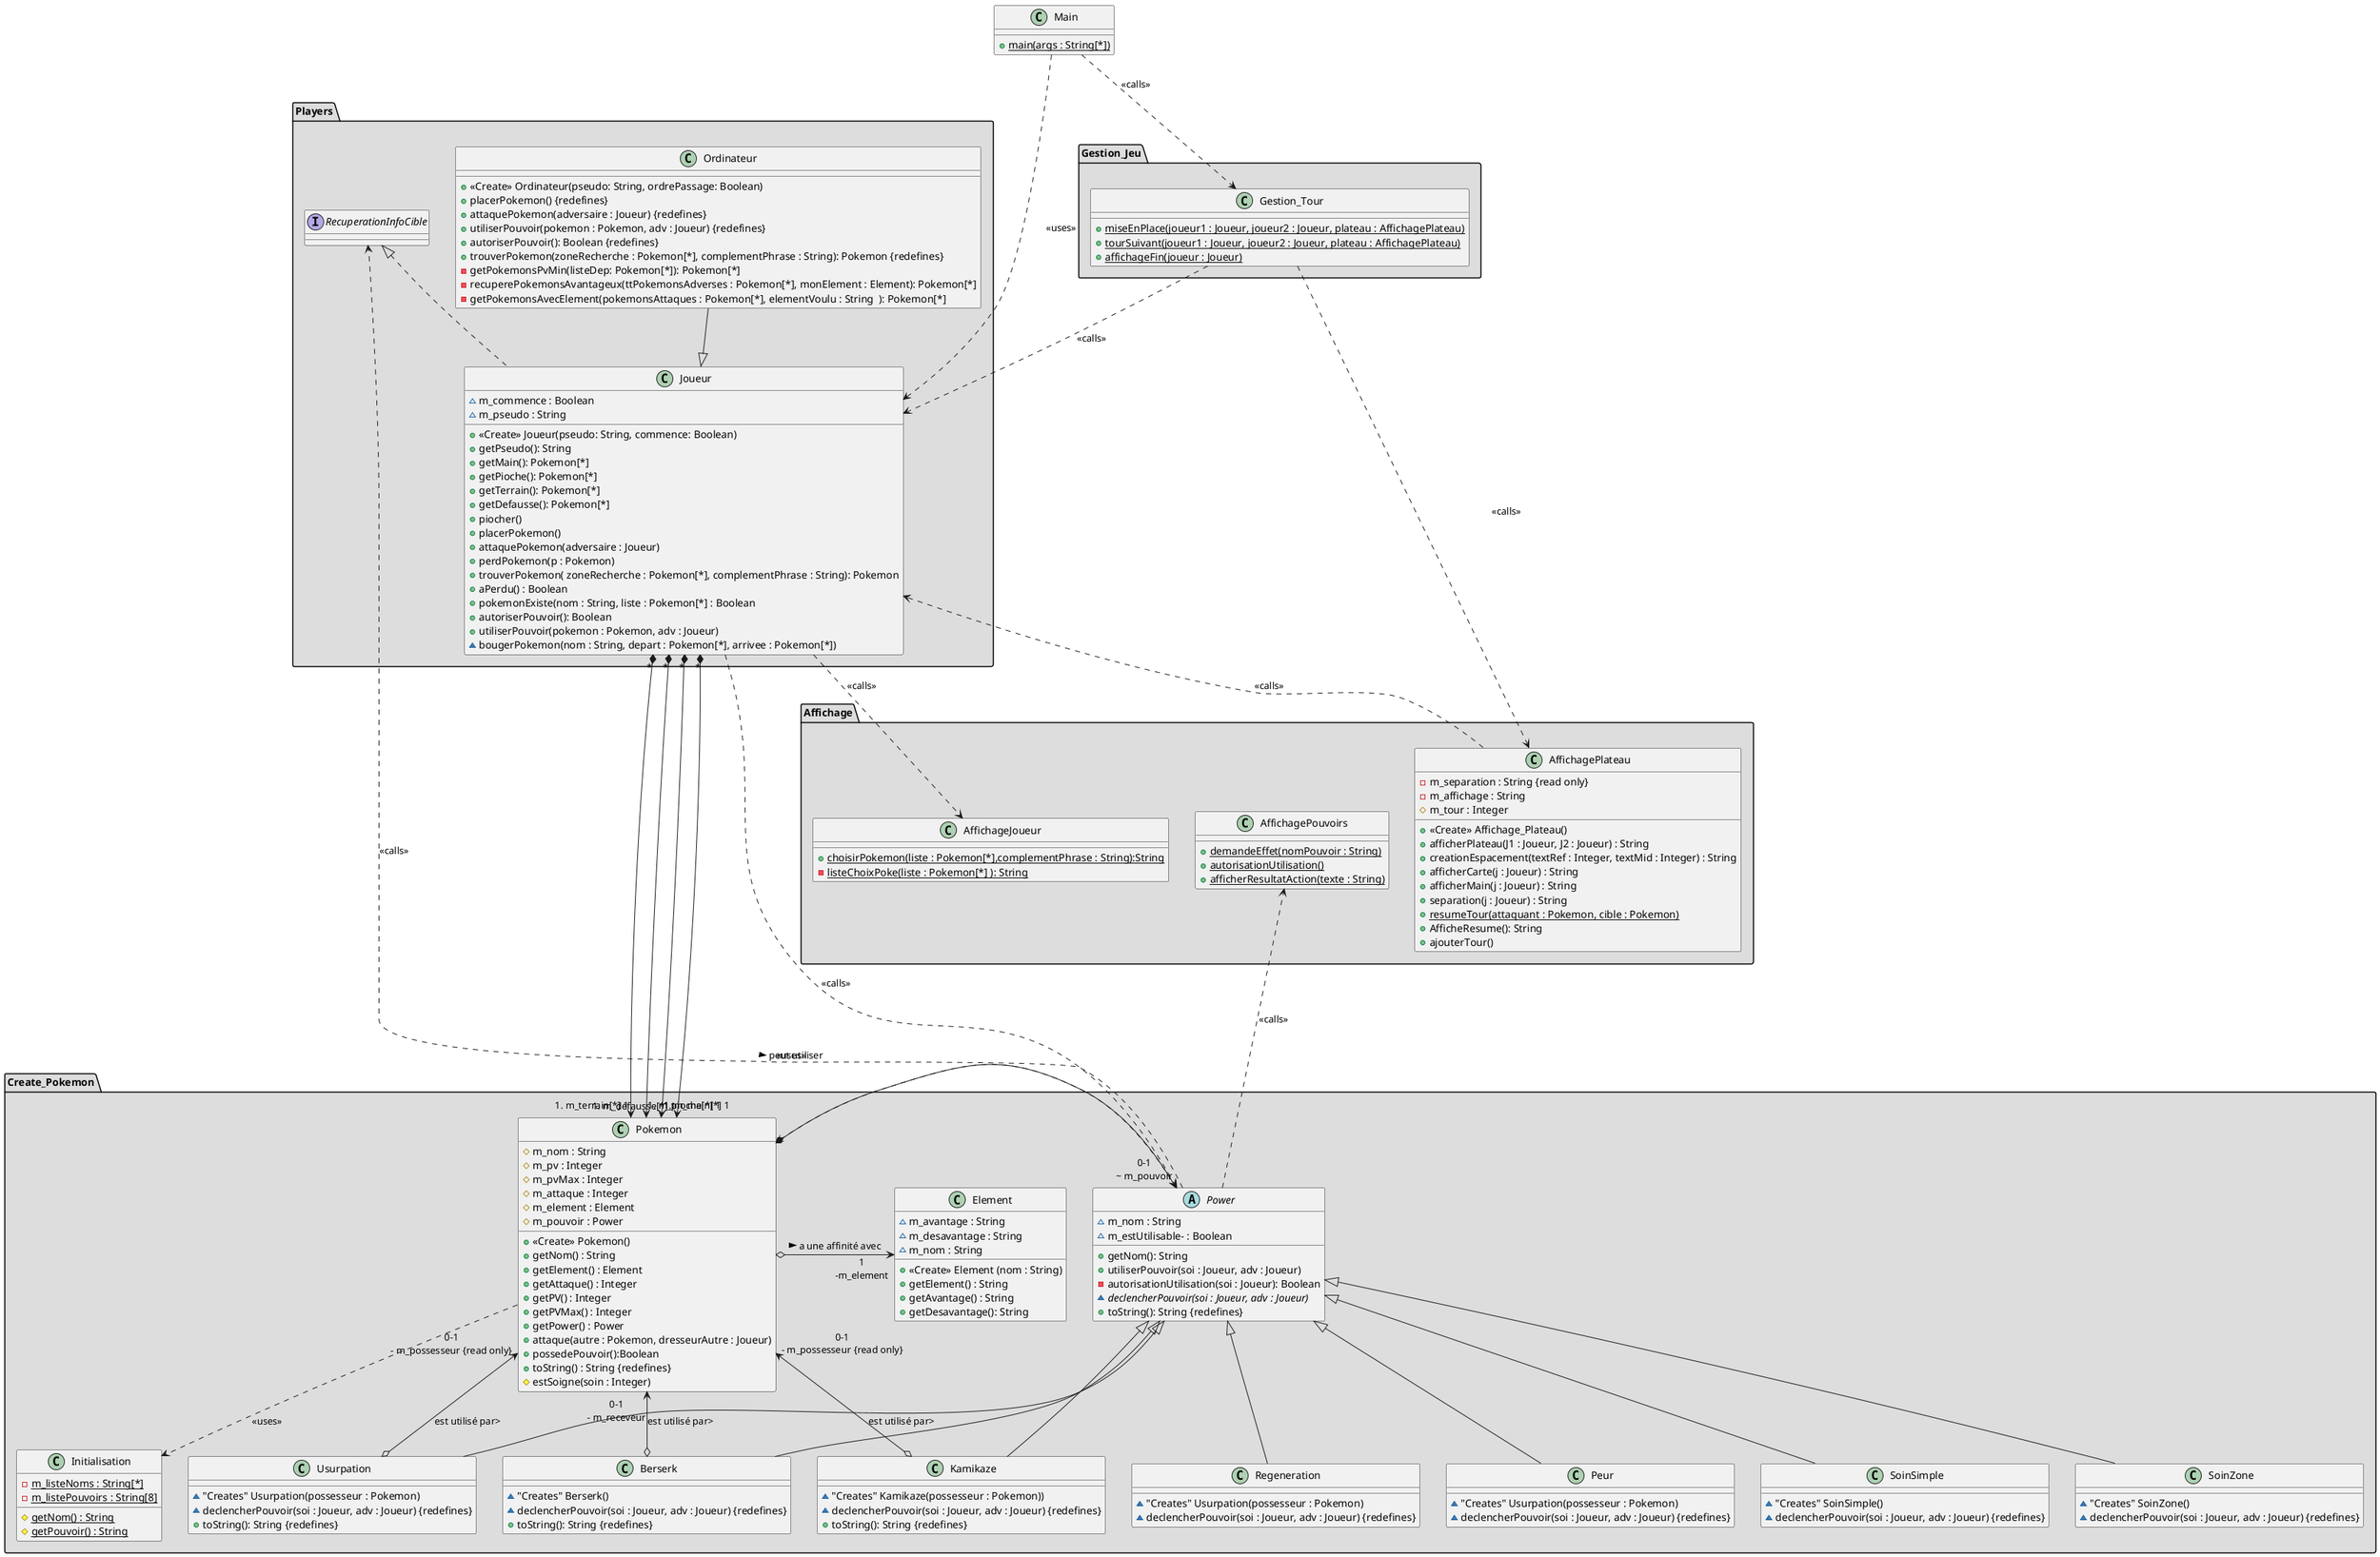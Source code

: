 @startuml

class Main
{
    + {static} main(args : String[*])
}

package "Affichage" #DDDDDD {

class AffichagePlateau
{
- m_separation : String {read only}
- m_affichage : String
# m_tour : Integer
+ <<Create>> Affichage_Plateau()
+ afficherPlateau(J1 : Joueur, J2 : Joueur) : String
+ creationEspacement(textRef : Integer, textMid : Integer) : String
+ afficherCarte(j : Joueur) : String
+ afficherMain(j : Joueur) : String
+ separation(j : Joueur) : String
+ {static} resumeTour(attaquant : Pokemon, cible : Pokemon)
+ AfficheResume(): String
+ ajouterTour()
}

class AffichagePouvoirs
{
+ {static} demandeEffet(nomPouvoir : String)
+ {static} autorisationUtilisation()
+ {static} afficherResultatAction(texte : String)
}

class AffichageJoueur
{
+ {static} choisirPokemon(liste : Pokemon[*],complementPhrase : String):String
- {static}  listeChoixPoke(liste : Pokemon[*] ): String
}

}

package "Players" #DDDDDD {

class Ordinateur
{
+ <<Create>> Ordinateur(pseudo: String, ordrePassage: Boolean)
+ placerPokemon() {redefines}
+ attaquePokemon(adversaire : Joueur) {redefines}
+ utiliserPouvoir(pokemon : Pokemon, adv : Joueur) {redefines}
+ autoriserPouvoir(): Boolean {redefines}
+ trouverPokemon(zoneRecherche : Pokemon[*], complementPhrase : String): Pokemon {redefines}
- getPokemonsPvMin(listeDep: Pokemon[*]): Pokemon[*]
- recuperePokemonsAvantageux(ttPokemonsAdverses : Pokemon[*], monElement : Element): Pokemon[*]
- getPokemonsAvecElement(pokemonsAttaques : Pokemon[*], elementVoulu : String  ): Pokemon[*]
}

class Joueur implements RecuperationInfoCible
{
~ m_commence : Boolean
~ m_pseudo : String
+ <<Create>> Joueur(pseudo: String, commence: Boolean)
+ getPseudo(): String
+ getMain(): Pokemon[*]
+ getPioche(): Pokemon[*]
+ getTerrain(): Pokemon[*]
+ getDefausse(): Pokemon[*]
+ piocher()
+ placerPokemon()
+ attaquePokemon(adversaire : Joueur)
+ perdPokemon(p : Pokemon)
+ trouverPokemon( zoneRecherche : Pokemon[*], complementPhrase : String): Pokemon
+ aPerdu() : Boolean
+ pokemonExiste(nom : String, liste : Pokemon[*] : Boolean
+ autoriserPouvoir(): Boolean
+ utiliserPouvoir(pokemon : Pokemon, adv : Joueur)
~ bougerPokemon(nom : String, depart : Pokemon[*], arrivee : Pokemon[*])
}

Interface RecuperationInfoCible{

}

}

package "Gestion_Jeu" #DDDDDD {
class Gestion_Tour
{
    + {static} miseEnPlace(joueur1 : Joueur, joueur2 : Joueur, plateau : AffichagePlateau)
    + {static} tourSuivant(joueur1 : Joueur, joueur2 : Joueur, plateau : AffichagePlateau)
    + {static} affichageFin(joueur : Joueur)

}
}
package "Create_Pokemon" #DDDDDD {

abstract class Power{
    ~ m_nom : String
    ~ m_estUtilisable- : Boolean
    + getNom(): String
    + utiliserPouvoir(soi : Joueur, adv : Joueur)
    - autorisationUtilisation(soi : Joueur): Boolean
    ~ {abstract} declencherPouvoir(soi : Joueur, adv : Joueur)
    + toString(): String {redefines}
}

class Berserk extends Power{
    ~ "Creates" Berserk()
    ~ declencherPouvoir(soi : Joueur, adv : Joueur) {redefines}
    + toString(): String {redefines}
}

class Kamikaze extends Power{
    ~ "Creates" Kamikaze(possesseur : Pokemon))
    ~ declencherPouvoir(soi : Joueur, adv : Joueur) {redefines}
    + toString(): String {redefines}
}

class SoinSimple extends Power{
    ~ "Creates" SoinSimple()
    ~ declencherPouvoir(soi : Joueur, adv : Joueur) {redefines}
}

class SoinZone extends Power{
    ~ "Creates" SoinZone()
    ~ declencherPouvoir(soi : Joueur, adv : Joueur) {redefines}
}

class Usurpation extends Power{
    ~ "Creates" Usurpation(possesseur : Pokemon)
    ~ declencherPouvoir(soi : Joueur, adv : Joueur) {redefines}
    + toString(): String {redefines}
}

class Regeneration extends Power{
    ~ "Creates" Usurpation(possesseur : Pokemon)
    ~ declencherPouvoir(soi : Joueur, adv : Joueur) {redefines}
}

class Peur extends Power{
    ~ "Creates" Usurpation(possesseur : Pokemon)
    ~ declencherPouvoir(soi : Joueur, adv : Joueur) {redefines}
}

class Pokemon
{
# m_nom : String
# m_pv : Integer
# m_pvMax : Integer
# m_attaque : Integer
# m_element : Element
# m_pouvoir : Power
+ <<Create>> Pokemon()
+ getNom() : String
+ getElement() : Element
+ getAttaque() : Integer
+ getPV() : Integer
+ getPVMax() : Integer
+ getPower() : Power
+ attaque(autre : Pokemon, dresseurAutre : Joueur)
+ possedePouvoir():Boolean
+ toString() : String {redefines}
# estSoigne(soin : Integer)
}


class Initialisation
{
- {static} m_listeNoms : String[*]
- {static} m_listePouvoirs : String[8]
# {static} getNom() : String
# {static} getPouvoir() : String
}

class Element
{
~ m_avantage : String
~ m_desavantage : String
~ m_nom : String
+ <<Create>> Element (nom : String)
+ getElement() : String
+ getAvantage() : String
+ getDesavantage(): String
}

}


Joueur "*" *----> "# m_terrain[*] 1" Pokemon
Joueur "*" *----> "# m_pioche[*] 1" Pokemon
Joueur "*" *----> "# m_main[*] 1" Pokemon
Joueur "*" *----> "# m_defausse[*] 1" Pokemon

Pokemon o-> "1\n-m_element" Element : a une affinité avec  >
Pokemon *-> "0-1\n~ m_pouvoir" Power : peut utiliser >
Kamikaze o--> "0-1\n- m_possesseur {read only}" Pokemon : est utilisé par>
Berserk o--> "0-1\n- m_receveur" Pokemon : est utilisé par>
Usurpation o--> "0-1\n- m_possesseur {read only}" Pokemon : est utilisé par>

Ordinateur --|> Joueur
AffichagePlateau ..> Joueur : <<calls>>
Main ..> Joueur :<<uses>>
Main ..> Gestion_Tour :<<calls>>
Gestion_Tour ..> Joueur :<<calls>>
Gestion_Tour ..> AffichagePlateau :<<calls>>
Pokemon ..> Initialisation : <<uses>>
Power ..> AffichagePouvoirs :<<calls>>
Power ..> Pokemon : <<uses>>
Power ..> RecuperationInfoCible :<<calls>>
Joueur ..> Power :<<calls>>
Joueur ..> AffichageJoueur :<<calls>>
@enduml